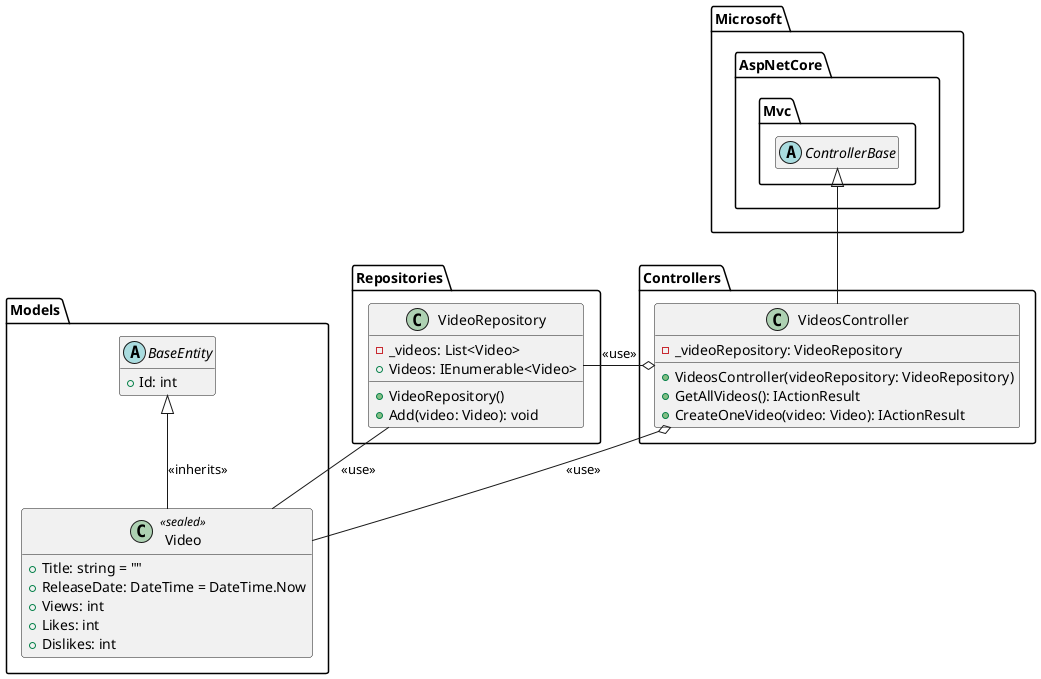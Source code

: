 @startuml

namespace Microsoft.AspNetCore.Mvc{
    abstract class ControllerBase{

    }
}

namespace Models {

    abstract class BaseEntity {
        + Id: int
    }
    
    class Video <<sealed>> {
        + Title: string = ""
        + ReleaseDate: DateTime = DateTime.Now
        + Views: int
        + Likes: int
        + Dislikes: int
    }
}

namespace Repositories {
    class VideoRepository {
        - _videos: List<Video>
        + Videos: IEnumerable<Video>

        + VideoRepository()
        + Add(video: Video): void
    }
}

namespace Controllers {
    class VideosController {
        - _videoRepository: VideoRepository
        + VideosController(videoRepository: VideoRepository)
        + GetAllVideos(): IActionResult
        + CreateOneVideo(video: Video): IActionResult
    }
}



Models.BaseEntity <|-- Models.Video : "<<inherits>>"
Controllers.VideosController -up-|>  Microsoft.AspNetCore.Mvc.ControllerBase
hide empty members

Repositories.VideoRepository -- Models.Video : "<<use>>"
Controllers.VideosController o- Repositories.VideoRepository : "<<use>>"
Controllers.VideosController o- Models.Video : "<<use>>"
@enduml
